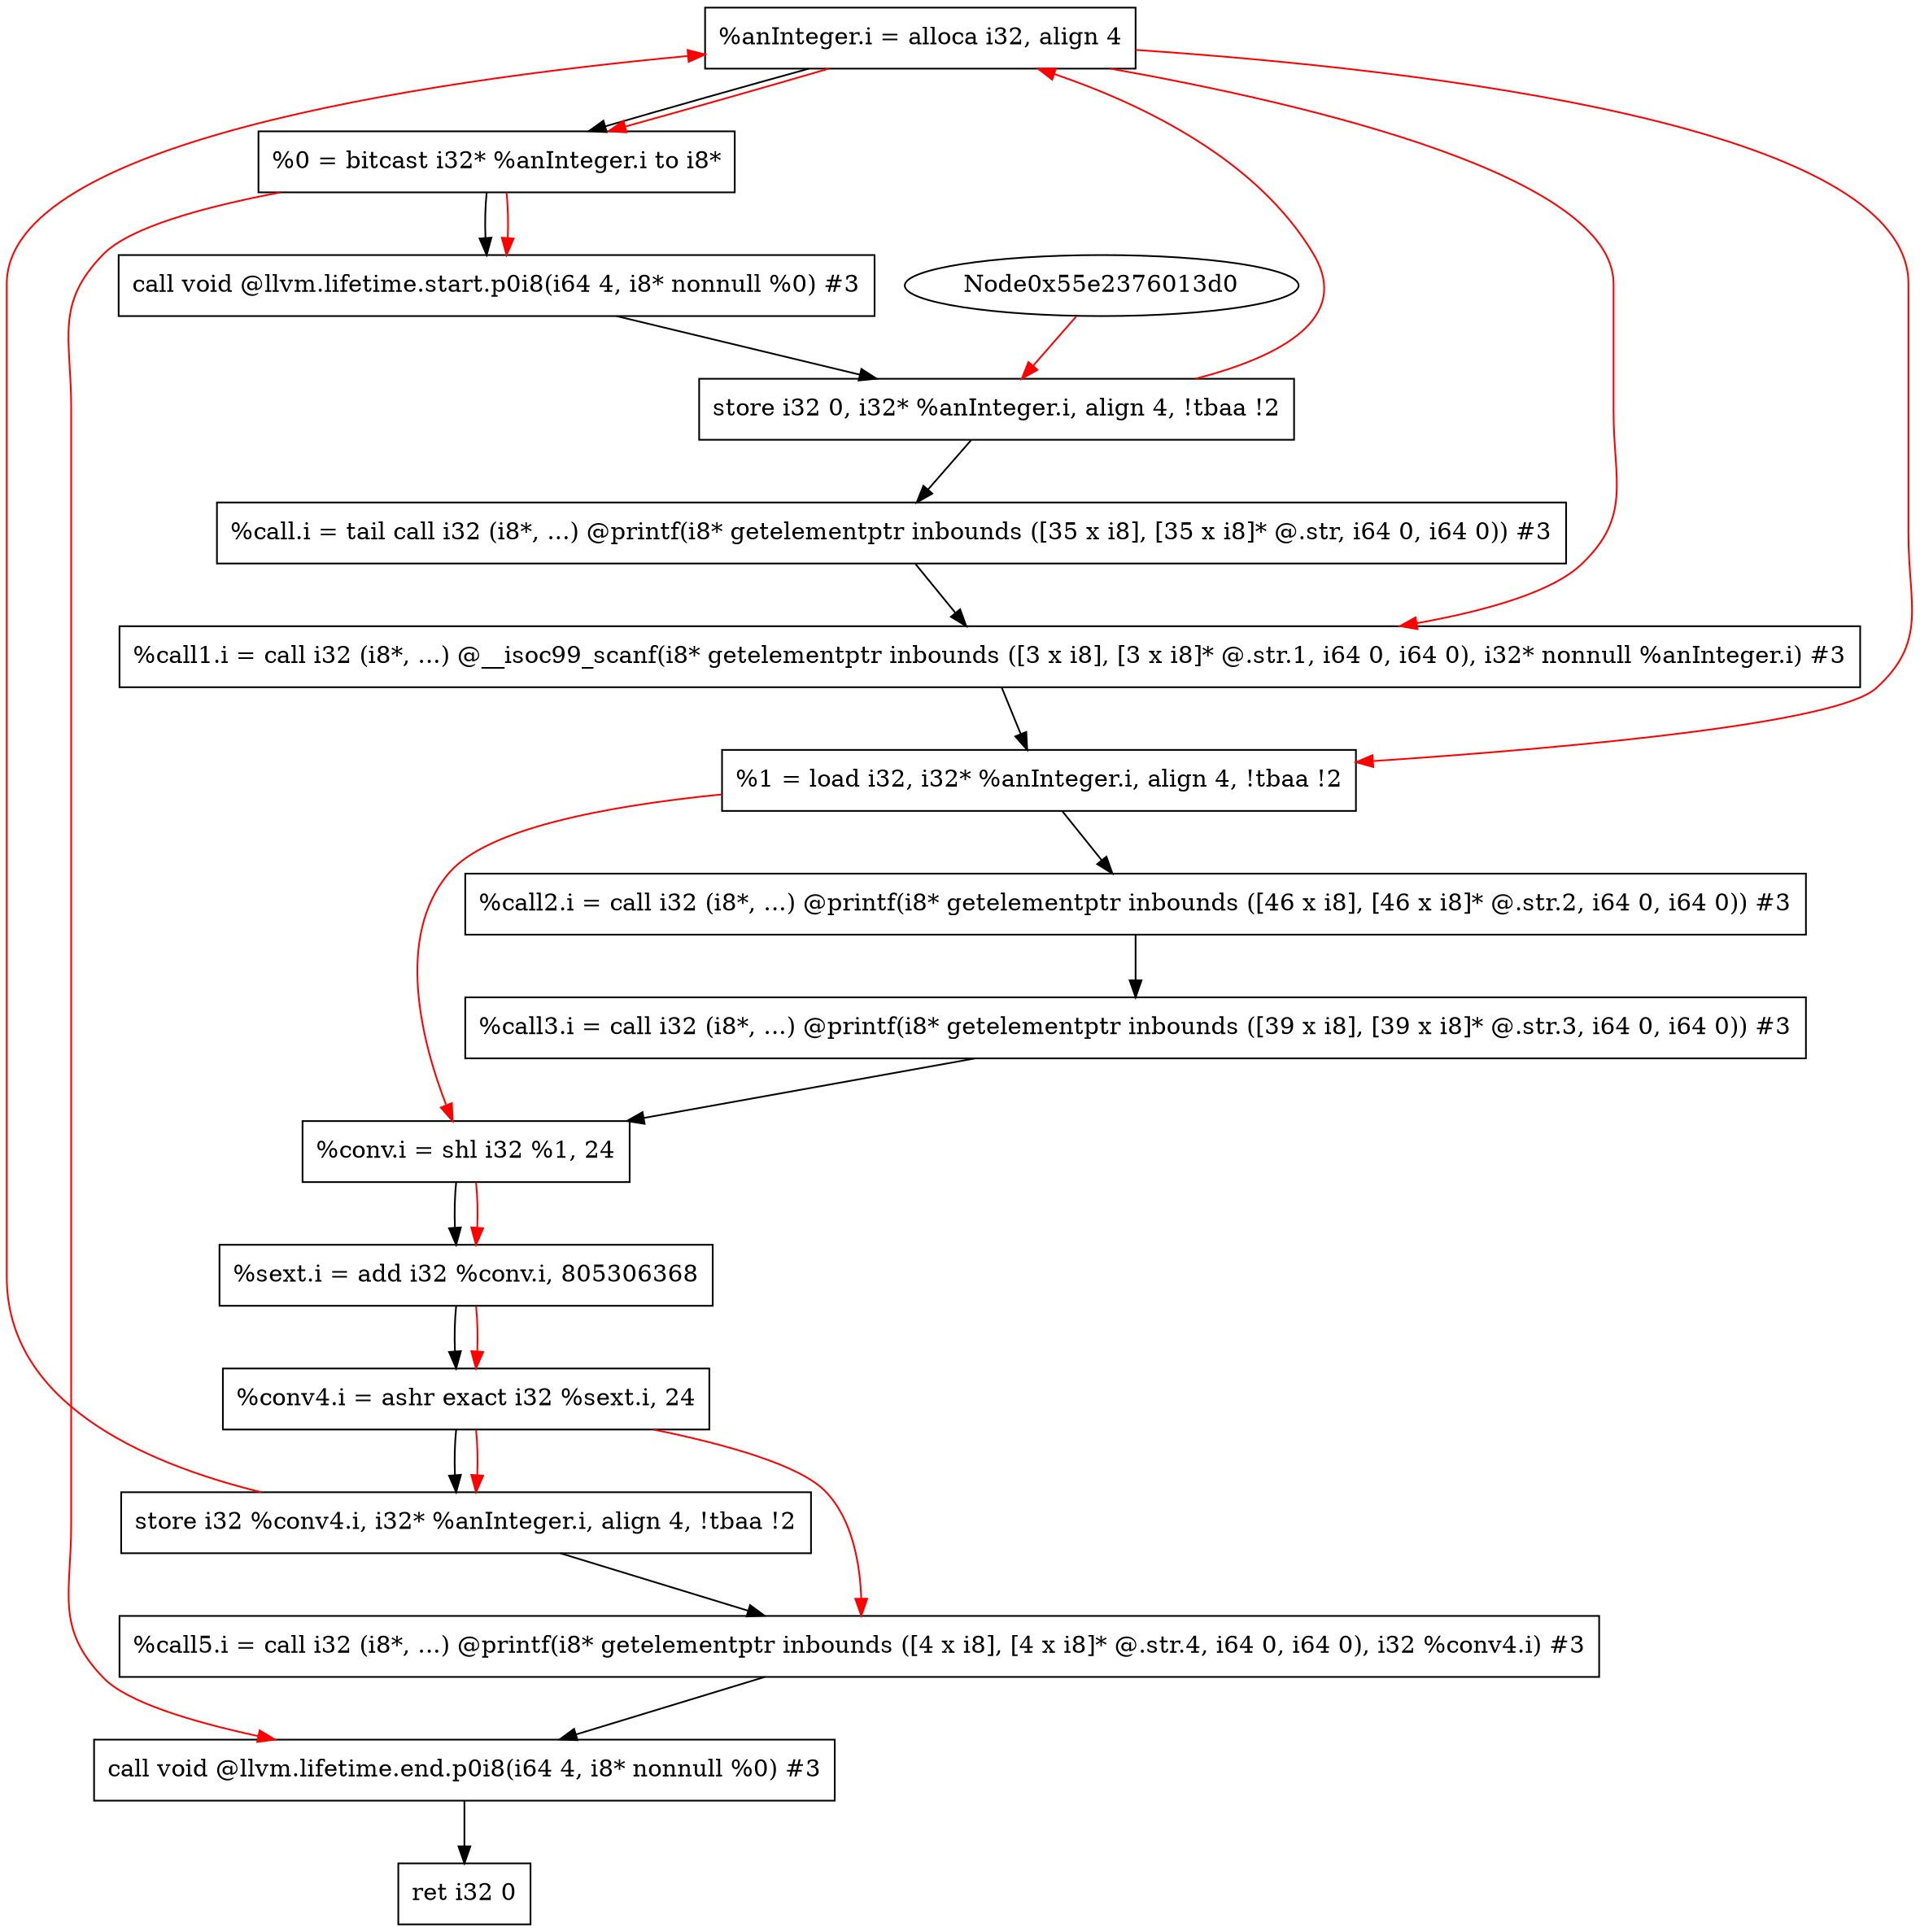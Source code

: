 digraph "CDFG for'main' function" {
	Node0x55e237602d18[shape=record, label="  %anInteger.i = alloca i32, align 4"];
	Node0x55e237602ac8[shape=record, label="  %0 = bitcast i32* %anInteger.i to i8*"];
	Node0x55e2376043b8[shape=record, label="  call void @llvm.lifetime.start.p0i8(i64 4, i8* nonnull %0) #3"];
	Node0x55e237604490[shape=record, label="  store i32 0, i32* %anInteger.i, align 4, !tbaa !2"];
	Node0x55e237604510[shape=record, label="  %call.i = tail call i32 (i8*, ...) @printf(i8* getelementptr inbounds ([35 x i8], [35 x i8]* @.str, i64 0, i64 0)) #3"];
	Node0x55e237604618[shape=record, label="  %call1.i = call i32 (i8*, ...) @__isoc99_scanf(i8* getelementptr inbounds ([3 x i8], [3 x i8]* @.str.1, i64 0, i64 0), i32* nonnull %anInteger.i) #3"];
	Node0x55e2376046f8[shape=record, label="  %1 = load i32, i32* %anInteger.i, align 4, !tbaa !2"];
	Node0x55e237604790[shape=record, label="  %call2.i = call i32 (i8*, ...) @printf(i8* getelementptr inbounds ([46 x i8], [46 x i8]* @.str.2, i64 0, i64 0)) #3"];
	Node0x55e2376048a0[shape=record, label="  %call3.i = call i32 (i8*, ...) @printf(i8* getelementptr inbounds ([39 x i8], [39 x i8]* @.str.3, i64 0, i64 0)) #3"];
	Node0x55e237604990[shape=record, label="  %conv.i = shl i32 %1, 24"];
	Node0x55e237604a20[shape=record, label="  %sext.i = add i32 %conv.i, 805306368"];
	Node0x55e237604ab0[shape=record, label="  %conv4.i = ashr exact i32 %sext.i, 24"];
	Node0x55e237604b40[shape=record, label="  store i32 %conv4.i, i32* %anInteger.i, align 4, !tbaa !2"];
	Node0x55e237604bf8[shape=record, label="  %call5.i = call i32 (i8*, ...) @printf(i8* getelementptr inbounds ([4 x i8], [4 x i8]* @.str.4, i64 0, i64 0), i32 %conv4.i) #3"];
	Node0x55e237604d68[shape=record, label="  call void @llvm.lifetime.end.p0i8(i64 4, i8* nonnull %0) #3"];
	Node0x55e237604e28[shape=record, label="  ret i32 0"];
	Node0x55e237602d18 -> Node0x55e237602ac8
	Node0x55e237602ac8 -> Node0x55e2376043b8
	Node0x55e2376043b8 -> Node0x55e237604490
	Node0x55e237604490 -> Node0x55e237604510
	Node0x55e237604510 -> Node0x55e237604618
	Node0x55e237604618 -> Node0x55e2376046f8
	Node0x55e2376046f8 -> Node0x55e237604790
	Node0x55e237604790 -> Node0x55e2376048a0
	Node0x55e2376048a0 -> Node0x55e237604990
	Node0x55e237604990 -> Node0x55e237604a20
	Node0x55e237604a20 -> Node0x55e237604ab0
	Node0x55e237604ab0 -> Node0x55e237604b40
	Node0x55e237604b40 -> Node0x55e237604bf8
	Node0x55e237604bf8 -> Node0x55e237604d68
	Node0x55e237604d68 -> Node0x55e237604e28
edge [color=red]
	Node0x55e237602d18 -> Node0x55e237602ac8
	Node0x55e237602ac8 -> Node0x55e2376043b8
	Node0x55e2376013d0 -> Node0x55e237604490
	Node0x55e237604490 -> Node0x55e237602d18
	Node0x55e237602d18 -> Node0x55e237604618
	Node0x55e237602d18 -> Node0x55e2376046f8
	Node0x55e2376046f8 -> Node0x55e237604990
	Node0x55e237604990 -> Node0x55e237604a20
	Node0x55e237604a20 -> Node0x55e237604ab0
	Node0x55e237604ab0 -> Node0x55e237604b40
	Node0x55e237604b40 -> Node0x55e237602d18
	Node0x55e237604ab0 -> Node0x55e237604bf8
	Node0x55e237602ac8 -> Node0x55e237604d68
}
